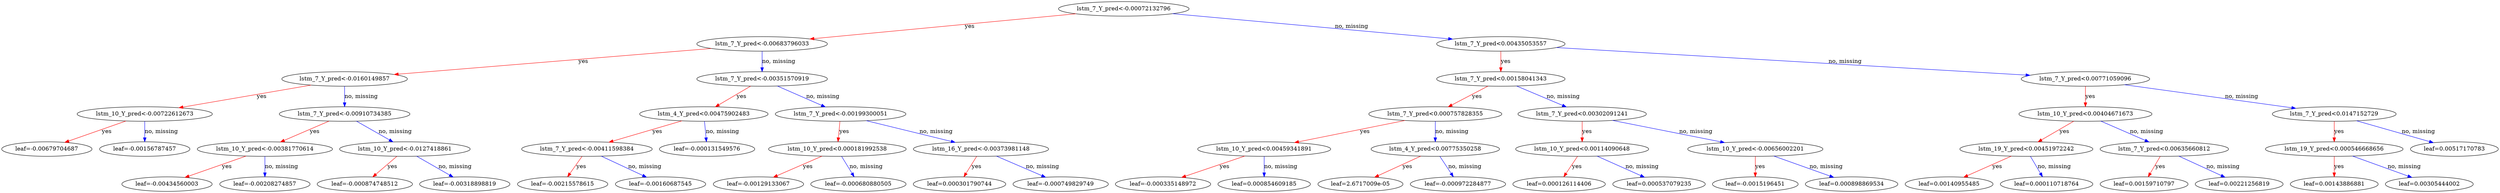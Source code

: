 digraph {
    graph [ rankdir=TB ]
    graph [ rankdir="TB" ]

    0 [ label="lstm_7_Y_pred<-0.00072132796" ]
    0 -> 1 [label="yes" color="#FF0000"]
    0 -> 2 [label="no, missing" color="#0000FF"]

    1 [ label="lstm_7_Y_pred<-0.00683796033" ]
    1 -> 3 [label="yes" color="#FF0000"]
    1 -> 4 [label="no, missing" color="#0000FF"]

    3 [ label="lstm_7_Y_pred<-0.0160149857" ]
    3 -> 7 [label="yes" color="#FF0000"]
    3 -> 8 [label="no, missing" color="#0000FF"]

    7 [ label="lstm_10_Y_pred<-0.00722612673" ]
    7 -> 15 [label="yes" color="#FF0000"]
    7 -> 16 [label="no, missing" color="#0000FF"]

    15 [ label="leaf=-0.00679704687" ]

    16 [ label="leaf=-0.00156787457" ]

    8 [ label="lstm_7_Y_pred<-0.00910734385" ]
    8 -> 17 [label="yes" color="#FF0000"]
    8 -> 18 [label="no, missing" color="#0000FF"]

    17 [ label="lstm_10_Y_pred<-0.00381770614" ]
    17 -> 31 [label="yes" color="#FF0000"]
    17 -> 32 [label="no, missing" color="#0000FF"]

    31 [ label="leaf=-0.00434560003" ]

    32 [ label="leaf=-0.00208274857" ]

    18 [ label="lstm_10_Y_pred<-0.0127418861" ]
    18 -> 33 [label="yes" color="#FF0000"]
    18 -> 34 [label="no, missing" color="#0000FF"]

    33 [ label="leaf=-0.000874748512" ]

    34 [ label="leaf=-0.00318898819" ]

    4 [ label="lstm_7_Y_pred<-0.00351570919" ]
    4 -> 9 [label="yes" color="#FF0000"]
    4 -> 10 [label="no, missing" color="#0000FF"]

    9 [ label="lstm_4_Y_pred<0.00475902483" ]
    9 -> 19 [label="yes" color="#FF0000"]
    9 -> 20 [label="no, missing" color="#0000FF"]

    19 [ label="lstm_7_Y_pred<-0.00411598384" ]
    19 -> 35 [label="yes" color="#FF0000"]
    19 -> 36 [label="no, missing" color="#0000FF"]

    35 [ label="leaf=-0.00215578615" ]

    36 [ label="leaf=-0.00160687545" ]

    20 [ label="leaf=-0.000131549576" ]

    10 [ label="lstm_7_Y_pred<-0.00199300051" ]
    10 -> 21 [label="yes" color="#FF0000"]
    10 -> 22 [label="no, missing" color="#0000FF"]

    21 [ label="lstm_10_Y_pred<0.000181992538" ]
    21 -> 37 [label="yes" color="#FF0000"]
    21 -> 38 [label="no, missing" color="#0000FF"]

    37 [ label="leaf=-0.00129133067" ]

    38 [ label="leaf=-0.000680880505" ]

    22 [ label="lstm_16_Y_pred<-0.00373981148" ]
    22 -> 39 [label="yes" color="#FF0000"]
    22 -> 40 [label="no, missing" color="#0000FF"]

    39 [ label="leaf=0.000301790744" ]

    40 [ label="leaf=-0.000749829749" ]

    2 [ label="lstm_7_Y_pred<0.00435053557" ]
    2 -> 5 [label="yes" color="#FF0000"]
    2 -> 6 [label="no, missing" color="#0000FF"]

    5 [ label="lstm_7_Y_pred<0.00158041343" ]
    5 -> 11 [label="yes" color="#FF0000"]
    5 -> 12 [label="no, missing" color="#0000FF"]

    11 [ label="lstm_7_Y_pred<0.000757828355" ]
    11 -> 23 [label="yes" color="#FF0000"]
    11 -> 24 [label="no, missing" color="#0000FF"]

    23 [ label="lstm_10_Y_pred<0.00459341891" ]
    23 -> 41 [label="yes" color="#FF0000"]
    23 -> 42 [label="no, missing" color="#0000FF"]

    41 [ label="leaf=-0.000335148972" ]

    42 [ label="leaf=0.000854609185" ]

    24 [ label="lstm_4_Y_pred<0.00775350258" ]
    24 -> 43 [label="yes" color="#FF0000"]
    24 -> 44 [label="no, missing" color="#0000FF"]

    43 [ label="leaf=2.6717009e-05" ]

    44 [ label="leaf=-0.000972284877" ]

    12 [ label="lstm_7_Y_pred<0.00302091241" ]
    12 -> 25 [label="yes" color="#FF0000"]
    12 -> 26 [label="no, missing" color="#0000FF"]

    25 [ label="lstm_10_Y_pred<0.00114090648" ]
    25 -> 45 [label="yes" color="#FF0000"]
    25 -> 46 [label="no, missing" color="#0000FF"]

    45 [ label="leaf=0.000126114406" ]

    46 [ label="leaf=0.000537079235" ]

    26 [ label="lstm_10_Y_pred<-0.00656002201" ]
    26 -> 47 [label="yes" color="#FF0000"]
    26 -> 48 [label="no, missing" color="#0000FF"]

    47 [ label="leaf=-0.0015196451" ]

    48 [ label="leaf=0.000898869534" ]

    6 [ label="lstm_7_Y_pred<0.00771059096" ]
    6 -> 13 [label="yes" color="#FF0000"]
    6 -> 14 [label="no, missing" color="#0000FF"]

    13 [ label="lstm_10_Y_pred<0.00404671673" ]
    13 -> 27 [label="yes" color="#FF0000"]
    13 -> 28 [label="no, missing" color="#0000FF"]

    27 [ label="lstm_19_Y_pred<0.00451972242" ]
    27 -> 49 [label="yes" color="#FF0000"]
    27 -> 50 [label="no, missing" color="#0000FF"]

    49 [ label="leaf=0.00140955485" ]

    50 [ label="leaf=0.000110718764" ]

    28 [ label="lstm_7_Y_pred<0.00635660812" ]
    28 -> 51 [label="yes" color="#FF0000"]
    28 -> 52 [label="no, missing" color="#0000FF"]

    51 [ label="leaf=0.00159710797" ]

    52 [ label="leaf=0.00221256819" ]

    14 [ label="lstm_7_Y_pred<0.0147152729" ]
    14 -> 29 [label="yes" color="#FF0000"]
    14 -> 30 [label="no, missing" color="#0000FF"]

    29 [ label="lstm_19_Y_pred<0.000546668656" ]
    29 -> 53 [label="yes" color="#FF0000"]
    29 -> 54 [label="no, missing" color="#0000FF"]

    53 [ label="leaf=0.00143886881" ]

    54 [ label="leaf=0.00305444002" ]

    30 [ label="leaf=0.00517170783" ]
}
